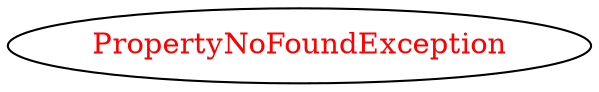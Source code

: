 digraph dependencyGraph {
 concentrate=true;
 ranksep="2.0";
 rankdir="LR"; 
 splines="ortho";
"PropertyNoFoundException" [fontcolor="red"];
}